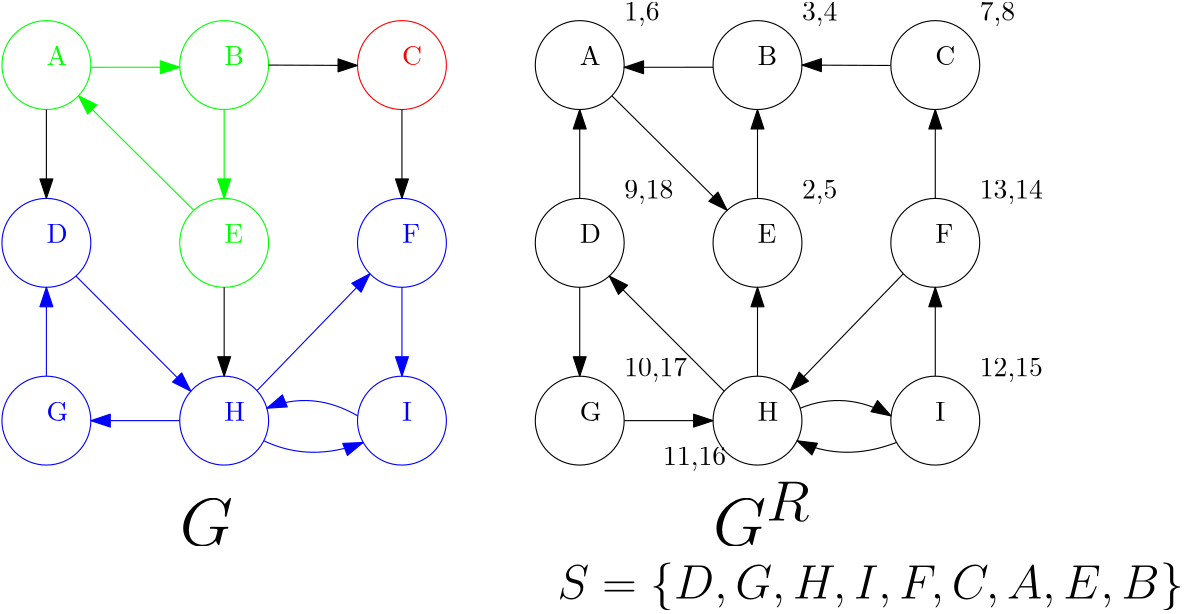 <?xml version="1.0"?>
<!DOCTYPE ipe SYSTEM "ipe.dtd">
<ipe version="70206" creator="Ipe 7.2.7">
<info created="D:20181208023801" modified="D:20181209150813"/>
<ipestyle name="basic">
<symbol name="arrow/arc(spx)">
<path stroke="sym-stroke" fill="sym-stroke" pen="sym-pen">
0 0 m
-1 0.333 l
-1 -0.333 l
h
</path>
</symbol>
<symbol name="arrow/farc(spx)">
<path stroke="sym-stroke" fill="white" pen="sym-pen">
0 0 m
-1 0.333 l
-1 -0.333 l
h
</path>
</symbol>
<symbol name="arrow/ptarc(spx)">
<path stroke="sym-stroke" fill="sym-stroke" pen="sym-pen">
0 0 m
-1 0.333 l
-0.8 0 l
-1 -0.333 l
h
</path>
</symbol>
<symbol name="arrow/fptarc(spx)">
<path stroke="sym-stroke" fill="white" pen="sym-pen">
0 0 m
-1 0.333 l
-0.8 0 l
-1 -0.333 l
h
</path>
</symbol>
<symbol name="mark/circle(sx)" transformations="translations">
<path fill="sym-stroke">
0.6 0 0 0.6 0 0 e
0.4 0 0 0.4 0 0 e
</path>
</symbol>
<symbol name="mark/disk(sx)" transformations="translations">
<path fill="sym-stroke">
0.6 0 0 0.6 0 0 e
</path>
</symbol>
<symbol name="mark/fdisk(sfx)" transformations="translations">
<group>
<path fill="sym-fill">
0.5 0 0 0.5 0 0 e
</path>
<path fill="sym-stroke" fillrule="eofill">
0.6 0 0 0.6 0 0 e
0.4 0 0 0.4 0 0 e
</path>
</group>
</symbol>
<symbol name="mark/box(sx)" transformations="translations">
<path fill="sym-stroke" fillrule="eofill">
-0.6 -0.6 m
0.6 -0.6 l
0.6 0.6 l
-0.6 0.6 l
h
-0.4 -0.4 m
0.4 -0.4 l
0.4 0.4 l
-0.4 0.4 l
h
</path>
</symbol>
<symbol name="mark/square(sx)" transformations="translations">
<path fill="sym-stroke">
-0.6 -0.6 m
0.6 -0.6 l
0.6 0.6 l
-0.6 0.6 l
h
</path>
</symbol>
<symbol name="mark/fsquare(sfx)" transformations="translations">
<group>
<path fill="sym-fill">
-0.5 -0.5 m
0.5 -0.5 l
0.5 0.5 l
-0.5 0.5 l
h
</path>
<path fill="sym-stroke" fillrule="eofill">
-0.6 -0.6 m
0.6 -0.6 l
0.6 0.6 l
-0.6 0.6 l
h
-0.4 -0.4 m
0.4 -0.4 l
0.4 0.4 l
-0.4 0.4 l
h
</path>
</group>
</symbol>
<symbol name="mark/cross(sx)" transformations="translations">
<group>
<path fill="sym-stroke">
-0.43 -0.57 m
0.57 0.43 l
0.43 0.57 l
-0.57 -0.43 l
h
</path>
<path fill="sym-stroke">
-0.43 0.57 m
0.57 -0.43 l
0.43 -0.57 l
-0.57 0.43 l
h
</path>
</group>
</symbol>
<symbol name="arrow/fnormal(spx)">
<path stroke="sym-stroke" fill="white" pen="sym-pen">
0 0 m
-1 0.333 l
-1 -0.333 l
h
</path>
</symbol>
<symbol name="arrow/pointed(spx)">
<path stroke="sym-stroke" fill="sym-stroke" pen="sym-pen">
0 0 m
-1 0.333 l
-0.8 0 l
-1 -0.333 l
h
</path>
</symbol>
<symbol name="arrow/fpointed(spx)">
<path stroke="sym-stroke" fill="white" pen="sym-pen">
0 0 m
-1 0.333 l
-0.8 0 l
-1 -0.333 l
h
</path>
</symbol>
<symbol name="arrow/linear(spx)">
<path stroke="sym-stroke" pen="sym-pen">
-1 0.333 m
0 0 l
-1 -0.333 l
</path>
</symbol>
<symbol name="arrow/fdouble(spx)">
<path stroke="sym-stroke" fill="white" pen="sym-pen">
0 0 m
-1 0.333 l
-1 -0.333 l
h
-1 0 m
-2 0.333 l
-2 -0.333 l
h
</path>
</symbol>
<symbol name="arrow/double(spx)">
<path stroke="sym-stroke" fill="sym-stroke" pen="sym-pen">
0 0 m
-1 0.333 l
-1 -0.333 l
h
-1 0 m
-2 0.333 l
-2 -0.333 l
h
</path>
</symbol>
<pen name="heavier" value="0.8"/>
<pen name="fat" value="1.2"/>
<pen name="ultrafat" value="2"/>
<symbolsize name="large" value="5"/>
<symbolsize name="small" value="2"/>
<symbolsize name="tiny" value="1.1"/>
<arrowsize name="large" value="10"/>
<arrowsize name="small" value="5"/>
<arrowsize name="tiny" value="3"/>
<color name="red" value="1 0 0"/>
<color name="green" value="0 1 0"/>
<color name="blue" value="0 0 1"/>
<color name="yellow" value="1 1 0"/>
<color name="orange" value="1 0.647 0"/>
<color name="gold" value="1 0.843 0"/>
<color name="purple" value="0.627 0.125 0.941"/>
<color name="gray" value="0.745"/>
<color name="brown" value="0.647 0.165 0.165"/>
<color name="navy" value="0 0 0.502"/>
<color name="pink" value="1 0.753 0.796"/>
<color name="seagreen" value="0.18 0.545 0.341"/>
<color name="turquoise" value="0.251 0.878 0.816"/>
<color name="violet" value="0.933 0.51 0.933"/>
<color name="darkblue" value="0 0 0.545"/>
<color name="darkcyan" value="0 0.545 0.545"/>
<color name="darkgray" value="0.663"/>
<color name="darkgreen" value="0 0.392 0"/>
<color name="darkmagenta" value="0.545 0 0.545"/>
<color name="darkorange" value="1 0.549 0"/>
<color name="darkred" value="0.545 0 0"/>
<color name="lightblue" value="0.678 0.847 0.902"/>
<color name="lightcyan" value="0.878 1 1"/>
<color name="lightgray" value="0.827"/>
<color name="lightgreen" value="0.565 0.933 0.565"/>
<color name="lightyellow" value="1 1 0.878"/>
<dashstyle name="dashed" value="[4] 0"/>
<dashstyle name="dotted" value="[1 3] 0"/>
<dashstyle name="dash dotted" value="[4 2 1 2] 0"/>
<dashstyle name="dash dot dotted" value="[4 2 1 2 1 2] 0"/>
<textsize name="large" value="\large"/>
<textsize name="Large" value="\Large"/>
<textsize name="LARGE" value="\LARGE"/>
<textsize name="huge" value="\huge"/>
<textsize name="Huge" value="\Huge"/>
<textsize name="small" value="\small"/>
<textsize name="footnote" value="\footnotesize"/>
<textsize name="tiny" value="\tiny"/>
<textstyle name="center" begin="\begin{center}" end="\end{center}"/>
<textstyle name="itemize" begin="\begin{itemize}" end="\end{itemize}"/>
<textstyle name="item" begin="\begin{itemize}\item{}" end="\end{itemize}"/>
<gridsize name="4 pts" value="4"/>
<gridsize name="8 pts (~3 mm)" value="8"/>
<gridsize name="16 pts (~6 mm)" value="16"/>
<gridsize name="32 pts (~12 mm)" value="32"/>
<gridsize name="10 pts (~3.5 mm)" value="10"/>
<gridsize name="20 pts (~7 mm)" value="20"/>
<gridsize name="14 pts (~5 mm)" value="14"/>
<gridsize name="28 pts (~10 mm)" value="28"/>
<gridsize name="56 pts (~20 mm)" value="56"/>
<anglesize name="90 deg" value="90"/>
<anglesize name="60 deg" value="60"/>
<anglesize name="45 deg" value="45"/>
<anglesize name="30 deg" value="30"/>
<anglesize name="22.5 deg" value="22.5"/>
<opacity name="10%" value="0.1"/>
<opacity name="30%" value="0.3"/>
<opacity name="50%" value="0.5"/>
<opacity name="75%" value="0.75"/>
<tiling name="falling" angle="-60" step="4" width="1"/>
<tiling name="rising" angle="30" step="4" width="1"/>
</ipestyle>
<page>
<layer name="alpha"/>
<view layers="alpha" active="alpha"/>
<path layer="alpha" matrix="1 0 0 1 -64 0" stroke="green">
16 0 0 16 160 800 e
</path>
<path matrix="1 0 0 1 -64 0" stroke="green">
16 0 0 16 224 800 e
</path>
<path matrix="1 0 0 1 -64 0" stroke="red">
16 0 0 16 288 800 e
</path>
<path matrix="1 0 0 1 -64 0" stroke="blue">
16 0 0 16 288 736 e
</path>
<path matrix="1 0 0 1 -64 0" stroke="green">
16 0 0 16 224 736 e
</path>
<path matrix="1 0 0 1 -64 0" stroke="blue">
16 0 0 16 288 672 e
</path>
<path matrix="1 0 0 1 -64 0" stroke="blue">
16 0 0 16 160 736 e
</path>
<path matrix="1 0 0 1 -64 0" stroke="blue">
16 0 0 16 160 672 e
</path>
<path matrix="1 0 0 1 -64 0" stroke="blue">
16 0 0 16 224 672 e
</path>
<path matrix="1 0 0 1 -64 0" stroke="green" arrow="normal/normal">
175.98 799.204 m
208.019 799.222 l
</path>
<path matrix="1 0 0 1 -64 0" stroke="black" arrow="normal/normal">
240 800 m
272.001 799.859 l
</path>
<path matrix="1 0 0 1 -64 0" stroke="black" arrow="normal/normal">
288 784 m
288 752 l
</path>
<text matrix="1 0 0 1 -64 0" transformations="translations" pos="160 800" stroke="green" type="label" width="7.472" height="6.808" depth="0" valign="baseline">A</text>
<text matrix="1 0 0 1 -64 0" transformations="translations" pos="224 800" stroke="green" type="label" width="7.057" height="6.808" depth="0" valign="baseline">B</text>
<text matrix="1 0 0 1 -64 0" transformations="translations" pos="288 800" stroke="red" type="label" width="7.195" height="6.808" depth="0" valign="baseline">C</text>
<text matrix="1 0 0 1 -64 0" transformations="translations" pos="160 736" stroke="blue" type="label" width="7.61" height="6.808" depth="0" valign="baseline">D</text>
<text matrix="1 0 0 1 -64 0" transformations="translations" pos="224 736" stroke="green" type="label" width="6.78" height="6.808" depth="0" valign="baseline">E</text>
<text matrix="1 0 0 1 -64 0" transformations="translations" pos="288 736" stroke="blue" type="label" width="6.503" height="6.808" depth="0" valign="baseline">F</text>
<text matrix="1 0 0 1 -64 0" transformations="translations" pos="160 672" stroke="blue" type="label" width="7.818" height="6.808" depth="0" valign="baseline">G</text>
<text matrix="1 0 0 1 -64 0" transformations="translations" pos="224 672" stroke="blue" type="label" width="7.472" height="6.808" depth="0" valign="baseline">H</text>
<text matrix="1 0 0 1 -64 0" transformations="translations" pos="288 672" stroke="blue" type="label" width="3.598" height="6.808" depth="0" valign="baseline">I</text>
<path matrix="1 0 0 1 -64 0" stroke="green" arrow="normal/normal">
224 784 m
224 752 l
</path>
<path matrix="1 0 0 1 -64 0" stroke="black" arrow="normal/normal">
224 720 m
224 688 l
</path>
<path matrix="1 0 0 1 -64 0" stroke="blue" arrow="normal/normal">
288 720 m
288 688 l
</path>
<path matrix="1 0 0 1 -64 0" stroke="blue" arrow="normal/normal">
208 672 m
176 672 l
</path>
<path matrix="1 0 0 1 -64 0" stroke="blue" arrow="normal/normal">
160 688 m
160 720 l
</path>
<path matrix="1 0 0 1 -64 0" stroke="black" arrow="normal/normal">
160 784 m
160 752 l
</path>
<path matrix="1 0 0 1 -64 0" stroke="green" arrow="normal/normal">
213.082 747.696 m
171.561 788.939 l
</path>
<path matrix="1 0 0 1 -64 0" stroke="blue" arrow="normal/normal">
170.639 724.05 m
212.003 682.586 l
</path>
<path matrix="1 0 0 1 -64 0" stroke="blue" arrow="normal/normal">
235.804 682.801 m
276.488 724.888 l
</path>
<path matrix="1 0 0 1 -64 0" stroke="blue" arrow="normal/normal">
272.091 673.702 m
255.818 683.169
239.365 676.464 c
</path>
<path matrix="1 0 0 1 -64 0" stroke="blue" arrow="normal/normal">
238.264 664.751 m
255.01 656.775
274.055 664.155 c
</path>
<path matrix="1 0 0 1 128 0" stroke="black">
16 0 0 16 160 800 e
</path>
<path matrix="1 0 0 1 128 0" stroke="black">
16 0 0 16 224 800 e
</path>
<path matrix="1 0 0 1 128 0" stroke="black">
16 0 0 16 288 800 e
</path>
<path matrix="1 0 0 1 128 0" stroke="black">
16 0 0 16 288 736 e
</path>
<path matrix="1 0 0 1 128 0" stroke="black">
16 0 0 16 224 736 e
</path>
<path matrix="1 0 0 1 128 0" stroke="black">
16 0 0 16 288 672 e
</path>
<path matrix="1 0 0 1 128 0" stroke="black">
16 0 0 16 160 736 e
</path>
<path matrix="1 0 0 1 128 0" stroke="black">
16 0 0 16 160 672 e
</path>
<path matrix="1 0 0 1 128 0" stroke="black">
16 0 0 16 224 672 e
</path>
<path matrix="1 0 0 1 128 0" stroke="black" rarrow="normal/normal">
175.98 799.204 m
208.019 799.222 l
</path>
<path matrix="1 0 0 1 128 0" stroke="black" rarrow="normal/normal">
240 800 m
272.001 799.859 l
</path>
<path matrix="1 0 0 1 128 0" stroke="black" rarrow="normal/normal">
288 784 m
288 752 l
</path>
<text matrix="1 0 0 1 128 0" transformations="translations" pos="160 800" stroke="black" type="label" width="7.472" height="6.808" depth="0" valign="baseline">A</text>
<text matrix="1 0 0 1 128 0" transformations="translations" pos="224 800" stroke="black" type="label" width="7.057" height="6.808" depth="0" valign="baseline">B</text>
<text matrix="1 0 0 1 128 0" transformations="translations" pos="288 800" stroke="black" type="label" width="7.195" height="6.808" depth="0" valign="baseline">C</text>
<text matrix="1 0 0 1 128 0" transformations="translations" pos="160 736" stroke="black" type="label" width="7.61" height="6.808" depth="0" valign="baseline">D</text>
<text matrix="1 0 0 1 128 0" transformations="translations" pos="224 736" stroke="black" type="label" width="6.78" height="6.808" depth="0" valign="baseline">E</text>
<text matrix="1 0 0 1 128 0" transformations="translations" pos="288 736" stroke="black" type="label" width="6.503" height="6.808" depth="0" valign="baseline">F</text>
<text matrix="1 0 0 1 128 0" transformations="translations" pos="160 672" stroke="black" type="label" width="7.818" height="6.808" depth="0" valign="baseline">G</text>
<text matrix="1 0 0 1 128 0" transformations="translations" pos="224 672" stroke="black" type="label" width="7.472" height="6.808" depth="0" valign="baseline">H</text>
<text matrix="1 0 0 1 128 0" transformations="translations" pos="288 672" stroke="black" type="label" width="3.598" height="6.808" depth="0" valign="baseline">I</text>
<path matrix="1 0 0 1 128 0" stroke="black" rarrow="normal/normal">
224 784 m
224 752 l
</path>
<path matrix="1 0 0 1 128 0" stroke="black" rarrow="normal/normal">
224 720 m
224 688 l
</path>
<path matrix="1 0 0 1 128 0" stroke="black" rarrow="normal/normal">
288 720 m
288 688 l
</path>
<path matrix="1 0 0 1 128 0" stroke="black" rarrow="normal/normal">
208 672 m
176 672 l
</path>
<path matrix="1 0 0 1 128 0" stroke="black" rarrow="normal/normal">
160 688 m
160 720 l
</path>
<path matrix="1 0 0 1 128 0" stroke="black" rarrow="normal/normal">
160 784 m
160 752 l
</path>
<path matrix="1 0 0 1 128 0" stroke="black" rarrow="normal/normal">
213.082 747.696 m
171.561 788.939 l
</path>
<path matrix="1 0 0 1 128 0" stroke="black" rarrow="normal/normal">
170.639 724.05 m
212.003 682.586 l
</path>
<path matrix="1 0 0 1 128 0" stroke="black" rarrow="normal/normal">
235.804 682.801 m
276.488 724.888 l
</path>
<path matrix="1 0 0 1 128 0" stroke="black" rarrow="normal/normal">
272.091 673.702 m
255.818 683.169
239.365 676.464 c
</path>
<path matrix="1 0 0 1 128 0" stroke="black" rarrow="normal/normal">
238.264 664.751 m
255.01 656.775
274.055 664.155 c
</path>
<text matrix="1 0 0 1 320 -205" transformations="translations" pos="16 832" stroke="black" type="label" width="35.212" height="23.114" depth="0" valign="baseline" size="Huge">$G^R$</text>
<text matrix="1 0 0 1 128 -205" transformations="translations" pos="16 832" stroke="black" type="label" width="19.144" height="16.938" depth="0" valign="baseline" size="Huge" style="math">G</text>
<text transformations="translations" pos="304 816" stroke="black" type="label" width="12.73" height="6.428" depth="1.93" valign="baseline">1,6</text>
<text transformations="translations" pos="368 752" stroke="black" type="label" width="12.73" height="6.428" depth="1.93" valign="baseline">2,5</text>
<text transformations="translations" pos="368 816" stroke="black" type="label" width="12.73" height="6.428" depth="1.93" valign="baseline">3,4</text>
<text transformations="translations" pos="432 816" stroke="black" type="label" width="12.73" height="6.428" depth="1.93" valign="baseline">7,8</text>
<text transformations="translations" pos="304 752" stroke="black" type="label" width="17.711" height="6.428" depth="1.93" valign="baseline">9,18</text>
<text transformations="translations" pos="304 688" stroke="black" type="label" width="22.693" height="6.428" depth="1.93" valign="baseline">10,17</text>
<text matrix="1 0 0 1 -50 -32" transformations="translations" pos="368 688" stroke="black" type="label" width="22.693" height="6.428" depth="1.93" valign="baseline">11,16</text>
<text transformations="translations" pos="432 688" stroke="black" type="label" width="22.693" height="6.428" depth="1.93" valign="baseline">12,15</text>
<text transformations="translations" pos="432 752" stroke="black" type="label" width="22.693" height="6.428" depth="1.93" valign="baseline">13,14</text>
<text matrix="1 0 0 1 -8 16" transformations="translations" pos="288 592" stroke="black" type="label" width="225.401" height="12.915" depth="4.3" valign="baseline" size="LARGE">$S=\{D,G,H,I,F,C,A,E,B\}$</text>
</page>
</ipe>
